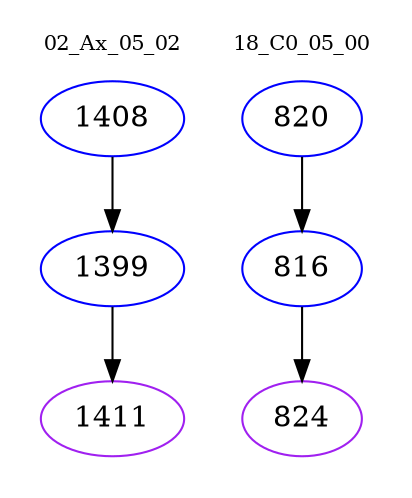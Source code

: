 digraph{
subgraph cluster_0 {
color = white
label = "02_Ax_05_02";
fontsize=10;
T0_1408 [label="1408", color="blue"]
T0_1408 -> T0_1399 [color="black"]
T0_1399 [label="1399", color="blue"]
T0_1399 -> T0_1411 [color="black"]
T0_1411 [label="1411", color="purple"]
}
subgraph cluster_1 {
color = white
label = "18_C0_05_00";
fontsize=10;
T1_820 [label="820", color="blue"]
T1_820 -> T1_816 [color="black"]
T1_816 [label="816", color="blue"]
T1_816 -> T1_824 [color="black"]
T1_824 [label="824", color="purple"]
}
}
